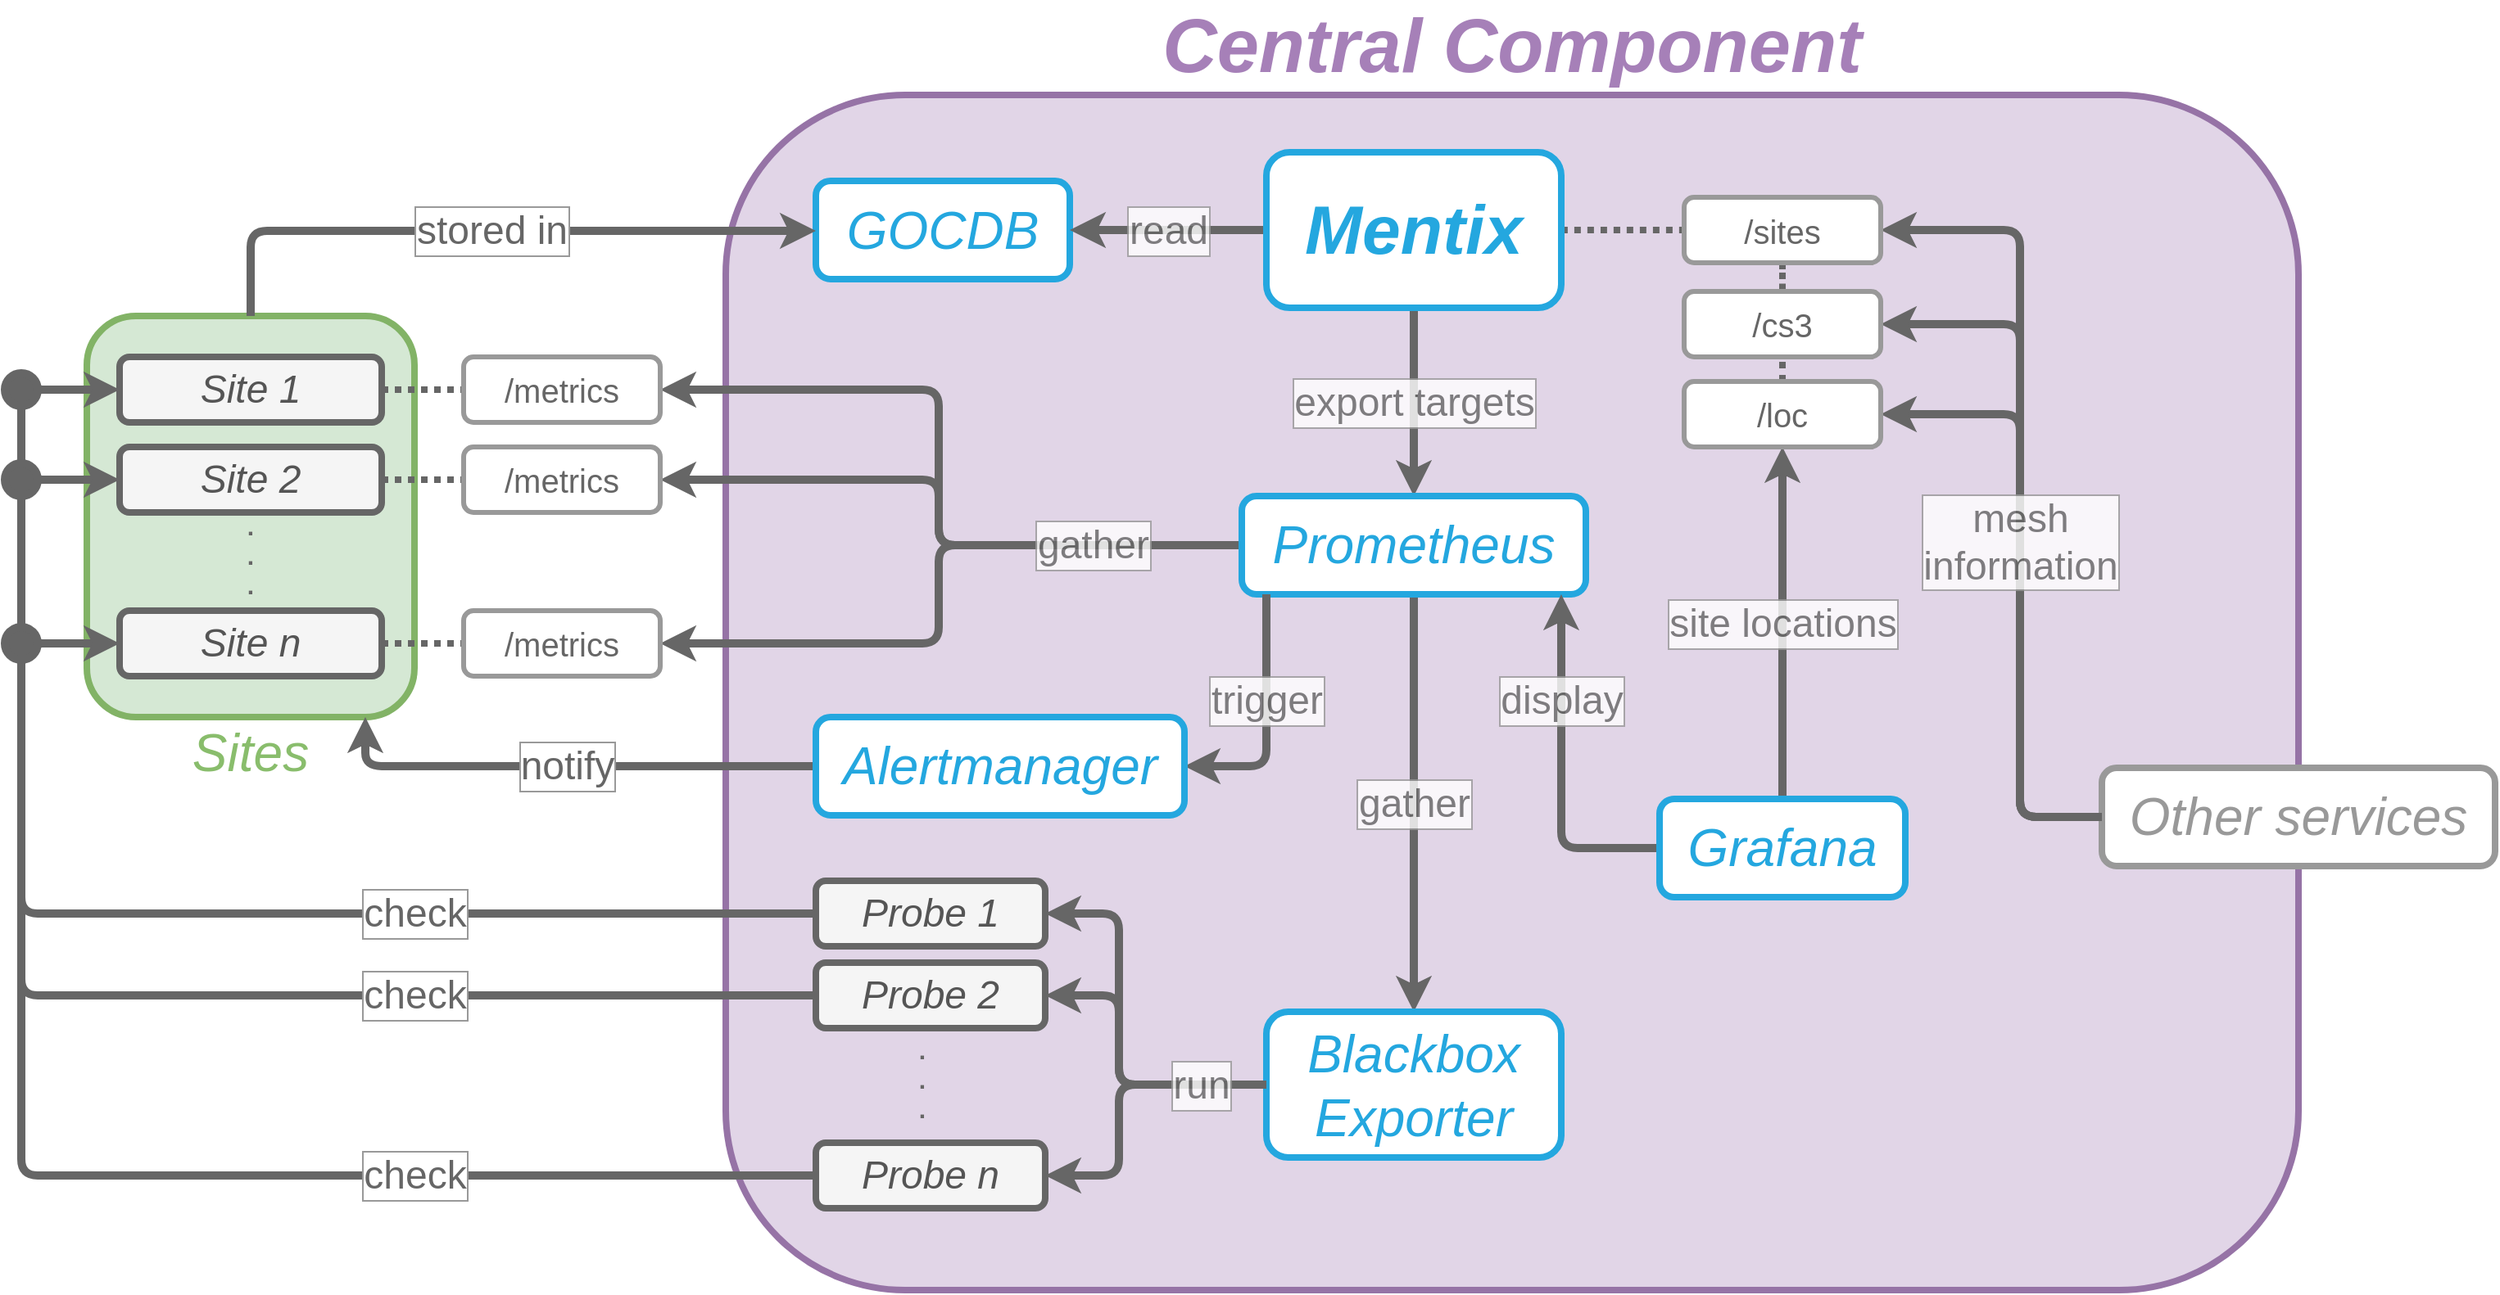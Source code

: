 <mxfile version="16.1.2" type="device"><diagram id="0GqbnY_jgEL8ghso0hZR" name="Full"><mxGraphModel dx="1102" dy="1025" grid="1" gridSize="10" guides="1" tooltips="1" connect="1" arrows="1" fold="1" page="1" pageScale="1" pageWidth="1920" pageHeight="1200" math="0" shadow="0"><root><mxCell id="0"/><mxCell id="1" parent="0"/><mxCell id="9auX-GpfJVeED8puNMvx-1" value="Sites" style="whiteSpace=wrap;html=1;fontStyle=2;horizontal=1;verticalAlign=top;fontSize=32;rounded=1;strokeColor=#82b366;strokeWidth=4;sketch=0;fillColor=#d5e8d4;labelPosition=center;verticalLabelPosition=bottom;align=center;labelBackgroundColor=none;fontColor=#89BD6C;spacingTop=-4;" parent="1" vertex="1"><mxGeometry x="400" y="445" width="200" height="245" as="geometry"/></mxCell><mxCell id="9auX-GpfJVeED8puNMvx-13" style="edgeStyle=orthogonalEdgeStyle;curved=0;sketch=0;orthogonalLoop=1;jettySize=auto;html=1;fontSize=20;dashed=1;dashPattern=1 1;endArrow=none;endFill=0;strokeColor=#666666;strokeWidth=4;exitX=1;exitY=0.5;exitDx=0;exitDy=0;entryX=0;entryY=0.5;entryDx=0;entryDy=0;" parent="1" source="2LYh9StFoJfOtCkSM7nn-36" target="2LYh9StFoJfOtCkSM7nn-59" edge="1"><mxGeometry relative="1" as="geometry"><mxPoint x="620" y="505" as="sourcePoint"/><mxPoint x="620" y="490" as="targetPoint"/></mxGeometry></mxCell><mxCell id="9auX-GpfJVeED8puNMvx-15" style="edgeStyle=orthogonalEdgeStyle;curved=0;sketch=0;orthogonalLoop=1;jettySize=auto;html=1;dashed=1;dashPattern=1 1;endArrow=none;endFill=0;fontSize=20;strokeColor=#666666;strokeWidth=4;exitX=1;exitY=0.5;exitDx=0;exitDy=0;entryX=0;entryY=0.5;entryDx=0;entryDy=0;" parent="1" source="2LYh9StFoJfOtCkSM7nn-37" target="2LYh9StFoJfOtCkSM7nn-34" edge="1"><mxGeometry relative="1" as="geometry"><mxPoint x="620" y="555" as="sourcePoint"/><mxPoint x="650" y="555" as="targetPoint"/></mxGeometry></mxCell><mxCell id="9auX-GpfJVeED8puNMvx-17" style="edgeStyle=orthogonalEdgeStyle;curved=0;sketch=0;orthogonalLoop=1;jettySize=auto;html=1;dashed=1;dashPattern=1 1;endArrow=none;endFill=0;fontSize=20;strokeColor=#666666;strokeWidth=4;entryX=0;entryY=0.5;entryDx=0;entryDy=0;" parent="1" source="9auX-GpfJVeED8puNMvx-4" target="2LYh9StFoJfOtCkSM7nn-33" edge="1"><mxGeometry relative="1" as="geometry"><mxPoint x="650" y="645" as="targetPoint"/></mxGeometry></mxCell><mxCell id="9auX-GpfJVeED8puNMvx-4" value="Site n" style="whiteSpace=wrap;html=1;sketch=0;fontSize=24;rounded=1;shadow=0;strokeColor=#666666;strokeWidth=4;glass=0;fontStyle=2;fontColor=#555555;fillColor=#f5f5f5;" parent="1" vertex="1"><mxGeometry x="420" y="625" width="160" height="40" as="geometry"/></mxCell><mxCell id="9auX-GpfJVeED8puNMvx-5" value=".&lt;br style=&quot;font-size: 15px;&quot;&gt;.&lt;br style=&quot;font-size: 15px;&quot;&gt;." style="text;html=1;strokeColor=none;fillColor=none;align=center;verticalAlign=middle;whiteSpace=wrap;sketch=0;fontStyle=1;fontSize=15;fontColor=#666666;" parent="1" vertex="1"><mxGeometry x="470" y="571" width="60" height="40" as="geometry"/></mxCell><mxCell id="9auX-GpfJVeED8puNMvx-8" value="Central Component" style="whiteSpace=wrap;html=1;sketch=0;fontSize=46;verticalAlign=bottom;fontStyle=3;fillColor=#e1d5e7;strokeColor=#9673a6;strokeWidth=4;rounded=1;fontColor=#A680B8;labelPosition=center;verticalLabelPosition=top;align=center;" parent="1" vertex="1"><mxGeometry x="790" y="310" width="960" height="730" as="geometry"/></mxCell><mxCell id="9auX-GpfJVeED8puNMvx-9" value="GOCDB" style="whiteSpace=wrap;html=1;sketch=0;fontSize=32;fontStyle=2;rounded=1;fontColor=#24A7DF;strokeColor=#24A7DF;strokeWidth=4;" parent="1" vertex="1"><mxGeometry x="845" y="362.5" width="155" height="60" as="geometry"/></mxCell><mxCell id="9auX-GpfJVeED8puNMvx-19" value="read" style="edgeStyle=orthogonalEdgeStyle;curved=0;sketch=0;orthogonalLoop=1;jettySize=auto;html=1;endArrow=classic;fontSize=24;fontColor=#666666;fontStyle=0;strokeColor=#666666;strokeWidth=5;textOpacity=80;labelBorderColor=#999999;spacing=2;spacingTop=0;" parent="1" source="9auX-GpfJVeED8puNMvx-18" target="9auX-GpfJVeED8puNMvx-9" edge="1"><mxGeometry relative="1" as="geometry"/></mxCell><mxCell id="9auX-GpfJVeED8puNMvx-23" style="edgeStyle=orthogonalEdgeStyle;curved=1;sketch=0;orthogonalLoop=1;jettySize=auto;html=1;dashed=1;dashPattern=1 1;endArrow=none;endFill=0;fontSize=20;strokeWidth=4;strokeColor=#666666;" parent="1" source="9auX-GpfJVeED8puNMvx-18" target="2LYh9StFoJfOtCkSM7nn-56" edge="1"><mxGeometry relative="1" as="geometry"><mxPoint x="1310" y="375" as="targetPoint"/></mxGeometry></mxCell><mxCell id="9auX-GpfJVeED8puNMvx-28" value="export targets" style="edgeStyle=orthogonalEdgeStyle;curved=1;sketch=0;orthogonalLoop=1;jettySize=auto;endArrow=classic;fontSize=24;strokeColor=#666666;strokeWidth=5;labelBackgroundColor=#ffffff;labelBorderColor=#999999;fontColor=#666666;spacingTop=0;spacing=2;fontStyle=0;textOpacity=80;html=1;" parent="1" source="9auX-GpfJVeED8puNMvx-18" target="9auX-GpfJVeED8puNMvx-26" edge="1"><mxGeometry relative="1" as="geometry"/></mxCell><mxCell id="9auX-GpfJVeED8puNMvx-18" value="Mentix" style="whiteSpace=wrap;html=1;sketch=0;fontSize=42;fontStyle=3;strokeColor=#24A7DF;rounded=1;strokeWidth=4;fontColor=#24A7DF;" parent="1" vertex="1"><mxGeometry x="1120" y="345" width="180" height="95" as="geometry"/></mxCell><mxCell id="9auX-GpfJVeED8puNMvx-24" style="edgeStyle=orthogonalEdgeStyle;curved=0;sketch=0;orthogonalLoop=1;jettySize=auto;html=1;dashed=1;endArrow=none;endFill=0;fontSize=20;strokeColor=#666666;strokeWidth=4;entryX=0.5;entryY=0;entryDx=0;entryDy=0;dashPattern=1 4;" parent="1" source="2LYh9StFoJfOtCkSM7nn-56" target="2LYh9StFoJfOtCkSM7nn-57" edge="1"><mxGeometry relative="1" as="geometry"><mxPoint x="1370" y="418" as="sourcePoint"/><mxPoint x="1370" y="428" as="targetPoint"/></mxGeometry></mxCell><mxCell id="9auX-GpfJVeED8puNMvx-25" style="edgeStyle=orthogonalEdgeStyle;curved=0;sketch=0;orthogonalLoop=1;jettySize=auto;html=1;dashed=1;dashPattern=1 1;endArrow=none;endFill=0;fontSize=20;strokeColor=#666666;strokeWidth=4;entryX=0.5;entryY=1;entryDx=0;entryDy=0;exitX=0.5;exitY=0;exitDx=0;exitDy=0;" parent="1" source="2LYh9StFoJfOtCkSM7nn-58" target="2LYh9StFoJfOtCkSM7nn-57" edge="1"><mxGeometry relative="1" as="geometry"><mxPoint x="1370" y="445" as="sourcePoint"/><mxPoint x="1370" y="455" as="targetPoint"/></mxGeometry></mxCell><mxCell id="9auX-GpfJVeED8puNMvx-40" style="edgeStyle=orthogonalEdgeStyle;curved=0;sketch=0;orthogonalLoop=1;jettySize=auto;html=1;entryX=1;entryY=0.5;entryDx=0;entryDy=0;fontSize=24;fontColor=#666666;fontStyle=0;strokeColor=#666666;strokeWidth=5;textOpacity=80;labelBorderColor=#999999;spacing=2;spacingTop=0;" parent="1" source="9auX-GpfJVeED8puNMvx-26" target="2LYh9StFoJfOtCkSM7nn-34" edge="1"><mxGeometry relative="1" as="geometry"><mxPoint x="810" y="505" as="targetPoint"/><Array as="points"><mxPoint x="920" y="585"/><mxPoint x="920" y="545"/></Array></mxGeometry></mxCell><mxCell id="9auX-GpfJVeED8puNMvx-41" style="edgeStyle=orthogonalEdgeStyle;curved=0;sketch=0;orthogonalLoop=1;jettySize=auto;html=1;entryX=1;entryY=0.5;entryDx=0;entryDy=0;fontSize=24;fontColor=#666666;fontStyle=0;strokeColor=#666666;strokeWidth=5;textOpacity=80;labelBorderColor=#999999;spacing=2;spacingTop=0;" parent="1" source="9auX-GpfJVeED8puNMvx-26" target="2LYh9StFoJfOtCkSM7nn-59" edge="1"><mxGeometry relative="1" as="geometry"><mxPoint x="810" y="555" as="targetPoint"/><Array as="points"><mxPoint x="920" y="585"/><mxPoint x="920" y="490"/></Array></mxGeometry></mxCell><mxCell id="9auX-GpfJVeED8puNMvx-42" value="gather" style="edgeStyle=orthogonalEdgeStyle;curved=0;sketch=0;orthogonalLoop=1;jettySize=auto;html=1;entryX=1;entryY=0.5;entryDx=0;entryDy=0;fontSize=24;fontColor=#666666;fontStyle=0;strokeColor=#666666;strokeWidth=5;textOpacity=80;labelBorderColor=#999999;spacing=2;spacingTop=0;" parent="1" source="9auX-GpfJVeED8puNMvx-26" target="2LYh9StFoJfOtCkSM7nn-33" edge="1"><mxGeometry x="-0.562" relative="1" as="geometry"><mxPoint as="offset"/><mxPoint x="810" y="645" as="targetPoint"/><Array as="points"><mxPoint x="920" y="585"/><mxPoint x="920" y="645"/></Array></mxGeometry></mxCell><mxCell id="1ePHsnJuoTyaxkFrne7--3" value="gather" style="edgeStyle=orthogonalEdgeStyle;curved=0;sketch=0;orthogonalLoop=1;jettySize=auto;html=1;fontSize=24;fontColor=#666666;fontStyle=0;strokeColor=#666666;strokeWidth=5;textOpacity=80;labelBorderColor=#999999;spacing=2;spacingTop=0;" parent="1" source="9auX-GpfJVeED8puNMvx-26" target="1ePHsnJuoTyaxkFrne7--1" edge="1"><mxGeometry relative="1" as="geometry"/></mxCell><mxCell id="9auX-GpfJVeED8puNMvx-26" value="Prometheus" style="whiteSpace=wrap;html=1;sketch=0;fontSize=32;fontStyle=2;rounded=1;fontColor=#24A7DF;strokeColor=#24A7DF;strokeWidth=4;" parent="1" vertex="1"><mxGeometry x="1105" y="555" width="210" height="60" as="geometry"/></mxCell><mxCell id="9auX-GpfJVeED8puNMvx-34" value="display" style="edgeStyle=orthogonalEdgeStyle;sketch=0;orthogonalLoop=1;jettySize=auto;html=1;fontSize=24;fontColor=#666666;fontStyle=0;strokeColor=#666666;strokeWidth=5;textOpacity=80;labelBorderColor=#999999;spacing=2;spacingTop=0;rounded=1;" parent="1" source="9auX-GpfJVeED8puNMvx-32" edge="1"><mxGeometry x="0.395" relative="1" as="geometry"><mxPoint x="1300" y="615" as="targetPoint"/><Array as="points"><mxPoint x="1300" y="770"/><mxPoint x="1300" y="615"/></Array><mxPoint as="offset"/></mxGeometry></mxCell><mxCell id="TegYk5KuE8q3PdGcmTye-1" value="site locations" style="edgeStyle=orthogonalEdgeStyle;curved=1;sketch=0;orthogonalLoop=1;jettySize=auto;html=1;fontSize=24;fontColor=#666666;fontStyle=0;strokeColor=#666666;strokeWidth=5;textOpacity=80;labelBorderColor=#999999;spacing=2;spacingTop=0;entryX=0.5;entryY=1;entryDx=0;entryDy=0;" parent="1" source="9auX-GpfJVeED8puNMvx-32" target="2LYh9StFoJfOtCkSM7nn-58" edge="1"><mxGeometry relative="1" as="geometry"><mxPoint x="1370" y="495" as="targetPoint"/></mxGeometry></mxCell><mxCell id="9auX-GpfJVeED8puNMvx-32" value="Grafana" style="whiteSpace=wrap;html=1;sketch=0;fontSize=32;fontStyle=2;rounded=1;fontColor=#24A7DF;strokeColor=#24A7DF;strokeWidth=4;" parent="1" vertex="1"><mxGeometry x="1360" y="740" width="150" height="60" as="geometry"/></mxCell><mxCell id="9auX-GpfJVeED8puNMvx-45" style="edgeStyle=orthogonalEdgeStyle;curved=0;sketch=0;orthogonalLoop=1;jettySize=auto;html=1;entryX=1;entryY=0.5;entryDx=0;entryDy=0;fontSize=24;fontColor=#666666;fontStyle=0;strokeColor=#666666;strokeWidth=5;textOpacity=80;labelBorderColor=#999999;spacing=2;spacingTop=0;" parent="1" source="9auX-GpfJVeED8puNMvx-38" target="2LYh9StFoJfOtCkSM7nn-58" edge="1"><mxGeometry relative="1" as="geometry"><Array as="points"><mxPoint x="1580" y="751"/><mxPoint x="1580" y="505"/></Array><mxPoint x="1430" y="475" as="targetPoint"/></mxGeometry></mxCell><mxCell id="2LYh9StFoJfOtCkSM7nn-60" style="edgeStyle=orthogonalEdgeStyle;curved=0;sketch=0;orthogonalLoop=1;jettySize=auto;html=1;entryX=1;entryY=0.5;entryDx=0;entryDy=0;strokeColor=#666666;strokeWidth=5;fontSize=24;fontColor=#666666;" parent="1" source="9auX-GpfJVeED8puNMvx-38" target="2LYh9StFoJfOtCkSM7nn-56" edge="1"><mxGeometry relative="1" as="geometry"><Array as="points"><mxPoint x="1580" y="751"/><mxPoint x="1580" y="393"/></Array></mxGeometry></mxCell><mxCell id="9auX-GpfJVeED8puNMvx-38" value="Other services" style="whiteSpace=wrap;html=1;sketch=0;fontSize=32;fontStyle=2;rounded=1;strokeWidth=4;strokeColor=#999999;fontColor=#999999;" parent="1" vertex="1"><mxGeometry x="1630" y="721" width="240" height="60" as="geometry"/></mxCell><mxCell id="9auX-GpfJVeED8puNMvx-39" value="mesh&lt;br&gt;information" style="edgeStyle=orthogonalEdgeStyle;curved=0;sketch=0;orthogonalLoop=1;jettySize=auto;html=1;fontSize=24;fontColor=#666666;fontStyle=0;strokeColor=#666666;strokeWidth=5;textOpacity=80;labelBorderColor=#999999;spacing=2;spacingTop=0;entryX=1;entryY=0.5;entryDx=0;entryDy=0;" parent="1" source="9auX-GpfJVeED8puNMvx-38" target="2LYh9StFoJfOtCkSM7nn-57" edge="1"><mxGeometry relative="1" as="geometry"><Array as="points"><mxPoint x="1580" y="751"/><mxPoint x="1580" y="450"/></Array><mxPoint x="1430" y="425" as="targetPoint"/></mxGeometry></mxCell><mxCell id="1ePHsnJuoTyaxkFrne7--10" style="edgeStyle=orthogonalEdgeStyle;curved=0;sketch=0;orthogonalLoop=1;jettySize=auto;html=1;fontSize=24;fontColor=#666666;fontStyle=0;strokeColor=#666666;strokeWidth=5;textOpacity=80;labelBorderColor=#999999;spacing=2;spacingTop=0;entryX=1;entryY=0.5;entryDx=0;entryDy=0;exitX=0;exitY=0.5;exitDx=0;exitDy=0;" parent="1" source="1ePHsnJuoTyaxkFrne7--1" target="2LYh9StFoJfOtCkSM7nn-31" edge="1"><mxGeometry relative="1" as="geometry"><mxPoint x="980" y="821" as="targetPoint"/><Array as="points"><mxPoint x="1030" y="915"/><mxPoint x="1030" y="860"/></Array></mxGeometry></mxCell><mxCell id="1ePHsnJuoTyaxkFrne7--11" style="edgeStyle=orthogonalEdgeStyle;curved=0;sketch=0;orthogonalLoop=1;jettySize=auto;html=1;entryX=1;entryY=0.5;entryDx=0;entryDy=0;fontSize=24;fontColor=#666666;fontStyle=0;strokeColor=#666666;strokeWidth=5;textOpacity=80;labelBorderColor=#999999;spacing=2;spacingTop=0;exitX=0;exitY=0.5;exitDx=0;exitDy=0;" parent="1" source="1ePHsnJuoTyaxkFrne7--1" target="2LYh9StFoJfOtCkSM7nn-30" edge="1"><mxGeometry relative="1" as="geometry"><mxPoint x="980" y="775" as="targetPoint"/><Array as="points"><mxPoint x="1030" y="915"/><mxPoint x="1030" y="810"/></Array></mxGeometry></mxCell><mxCell id="1ePHsnJuoTyaxkFrne7--1" value="Blackbox&lt;br&gt;Exporter" style="whiteSpace=wrap;html=1;sketch=0;fontSize=32;fontStyle=2;rounded=1;fontColor=#24A7DF;strokeColor=#24A7DF;strokeWidth=4;" parent="1" vertex="1"><mxGeometry x="1120" y="870" width="180" height="89" as="geometry"/></mxCell><mxCell id="2LYh9StFoJfOtCkSM7nn-17" value="run" style="edgeStyle=orthogonalEdgeStyle;curved=0;sketch=0;orthogonalLoop=1;jettySize=auto;html=1;fontSize=24;fontColor=#666666;fontStyle=0;strokeColor=#666666;strokeWidth=5;textOpacity=80;labelBorderColor=#999999;spacing=2;spacingTop=0;entryX=1;entryY=0.5;entryDx=0;entryDy=0;exitX=0;exitY=0.5;exitDx=0;exitDy=0;" parent="1" source="1ePHsnJuoTyaxkFrne7--1" target="2LYh9StFoJfOtCkSM7nn-32" edge="1"><mxGeometry x="-0.58" relative="1" as="geometry"><mxPoint as="offset"/><mxPoint x="1070" y="861" as="sourcePoint"/><mxPoint x="980" y="911" as="targetPoint"/><Array as="points"><mxPoint x="1030" y="915"/><mxPoint x="1030" y="970"/></Array></mxGeometry></mxCell><mxCell id="2LYh9StFoJfOtCkSM7nn-30" value="Probe 1" style="whiteSpace=wrap;html=1;sketch=0;fontSize=24;strokeWidth=4;strokeColor=#666666;glass=0;rounded=1;shadow=0;fontStyle=2;fontColor=#555555;fillColor=#f5f5f5;" parent="1" vertex="1"><mxGeometry x="845" y="790" width="140" height="40" as="geometry"/></mxCell><mxCell id="2LYh9StFoJfOtCkSM7nn-31" value="Probe 2" style="whiteSpace=wrap;html=1;sketch=0;fontSize=24;strokeWidth=4;strokeColor=#666666;glass=0;rounded=1;shadow=0;fontStyle=2;fontColor=#555555;fillColor=#f5f5f5;" parent="1" vertex="1"><mxGeometry x="845" y="840" width="140" height="40" as="geometry"/></mxCell><mxCell id="2LYh9StFoJfOtCkSM7nn-32" value="Probe n" style="whiteSpace=wrap;html=1;sketch=0;fontSize=24;strokeWidth=4;strokeColor=#666666;glass=0;rounded=1;shadow=0;fontStyle=2;fontColor=#555555;fillColor=#f5f5f5;" parent="1" vertex="1"><mxGeometry x="845" y="950" width="140" height="40" as="geometry"/></mxCell><mxCell id="2LYh9StFoJfOtCkSM7nn-33" value="/metrics" style="whiteSpace=wrap;html=1;sketch=0;fontSize=20;strokeWidth=3;strokeColor=#999999;glass=0;rounded=1;shadow=0;fontColor=#666666;" parent="1" vertex="1"><mxGeometry x="630" y="625" width="120" height="40" as="geometry"/></mxCell><mxCell id="2LYh9StFoJfOtCkSM7nn-34" value="/metrics" style="whiteSpace=wrap;html=1;sketch=0;fontSize=20;strokeWidth=3;strokeColor=#999999;glass=0;rounded=1;shadow=0;fontColor=#666666;" parent="1" vertex="1"><mxGeometry x="630" y="525" width="120" height="40" as="geometry"/></mxCell><mxCell id="2LYh9StFoJfOtCkSM7nn-36" value="Site 1" style="whiteSpace=wrap;html=1;sketch=0;fontSize=24;rounded=1;shadow=0;strokeColor=#666666;strokeWidth=4;glass=0;fontStyle=2;fillColor=#f5f5f5;fontColor=#555555;" parent="1" vertex="1"><mxGeometry x="420" y="470" width="160" height="40" as="geometry"/></mxCell><mxCell id="2LYh9StFoJfOtCkSM7nn-37" value="Site 2" style="whiteSpace=wrap;html=1;sketch=0;fontSize=24;rounded=1;shadow=0;strokeColor=#666666;strokeWidth=4;glass=0;fontStyle=2;fontColor=#555555;fillColor=#f5f5f5;" parent="1" vertex="1"><mxGeometry x="420" y="525" width="160" height="40" as="geometry"/></mxCell><mxCell id="1ePHsnJuoTyaxkFrne7--20" value="check" style="edgeStyle=orthogonalEdgeStyle;curved=0;sketch=0;orthogonalLoop=1;jettySize=auto;html=1;entryX=0;entryY=0.5;entryDx=0;entryDy=0;fontSize=24;fontColor=#666666;fontStyle=0;strokeColor=#666666;strokeWidth=5;labelBorderColor=#999999;spacing=2;spacingTop=0;exitX=0;exitY=0.5;exitDx=0;exitDy=0;" parent="1" source="2LYh9StFoJfOtCkSM7nn-32" target="2LYh9StFoJfOtCkSM7nn-36" edge="1"><mxGeometry x="-0.522" relative="1" as="geometry"><Array as="points"><mxPoint x="360" y="970"/><mxPoint x="360" y="490"/></Array><mxPoint as="offset"/><mxPoint x="800" y="861" as="sourcePoint"/></mxGeometry></mxCell><mxCell id="1ePHsnJuoTyaxkFrne7--17" value="check" style="edgeStyle=orthogonalEdgeStyle;curved=0;sketch=0;orthogonalLoop=1;jettySize=auto;html=1;entryX=0;entryY=0.5;entryDx=0;entryDy=0;fontSize=24;fontColor=#666666;fontStyle=0;strokeColor=#666666;strokeWidth=5;labelBorderColor=#999999;spacing=2;spacingTop=0;exitX=0;exitY=0.5;exitDx=0;exitDy=0;" parent="1" source="2LYh9StFoJfOtCkSM7nn-31" target="2LYh9StFoJfOtCkSM7nn-37" edge="1"><mxGeometry x="-0.43" relative="1" as="geometry"><Array as="points"><mxPoint x="360" y="860"/><mxPoint x="360" y="545"/></Array><mxPoint as="offset"/><mxPoint x="800" y="771" as="sourcePoint"/></mxGeometry></mxCell><mxCell id="1ePHsnJuoTyaxkFrne7--14" value="check" style="edgeStyle=orthogonalEdgeStyle;curved=0;sketch=0;orthogonalLoop=1;jettySize=auto;html=1;fontSize=24;fontColor=#666666;fontStyle=0;strokeColor=#666666;strokeWidth=5;labelBorderColor=#999999;spacing=2;spacingTop=0;entryX=0;entryY=0.5;entryDx=0;entryDy=0;exitX=0;exitY=0.5;exitDx=0;exitDy=0;" parent="1" source="2LYh9StFoJfOtCkSM7nn-30" target="9auX-GpfJVeED8puNMvx-4" edge="1"><mxGeometry x="-0.31" relative="1" as="geometry"><Array as="points"><mxPoint x="360" y="810"/><mxPoint x="360" y="645"/></Array><mxPoint as="offset"/><mxPoint x="800" y="725" as="sourcePoint"/></mxGeometry></mxCell><mxCell id="2LYh9StFoJfOtCkSM7nn-45" value=".&lt;br style=&quot;font-size: 15px;&quot;&gt;.&lt;br style=&quot;font-size: 15px;&quot;&gt;." style="text;html=1;strokeColor=none;fillColor=none;align=center;verticalAlign=middle;whiteSpace=wrap;sketch=0;fontStyle=1;fontSize=15;fontColor=#666666;" parent="1" vertex="1"><mxGeometry x="880" y="891" width="60" height="40" as="geometry"/></mxCell><mxCell id="2LYh9StFoJfOtCkSM7nn-46" value="" style="ellipse;whiteSpace=wrap;html=1;aspect=fixed;rounded=1;labelBackgroundColor=#ffffff;sketch=0;strokeColor=#666666;strokeWidth=5;fontSize=24;fontColor=#666666;fontStyle=0;textOpacity=80;labelBorderColor=#999999;spacing=2;spacingTop=0;endArrow=classic;fillColor=#666666;" parent="1" vertex="1"><mxGeometry x="350" y="480" width="20" height="20" as="geometry"/></mxCell><mxCell id="2LYh9StFoJfOtCkSM7nn-50" value="" style="ellipse;whiteSpace=wrap;html=1;aspect=fixed;rounded=1;labelBackgroundColor=#ffffff;sketch=0;strokeColor=#666666;strokeWidth=5;fontSize=24;fontColor=#666666;fontStyle=0;textOpacity=80;labelBorderColor=#999999;spacing=2;spacingTop=0;endArrow=classic;fillColor=#666666;" parent="1" vertex="1"><mxGeometry x="350" y="535" width="20" height="20" as="geometry"/></mxCell><mxCell id="2LYh9StFoJfOtCkSM7nn-54" value="" style="ellipse;whiteSpace=wrap;html=1;aspect=fixed;rounded=1;labelBackgroundColor=#ffffff;sketch=0;strokeColor=#666666;strokeWidth=5;fontSize=24;fontColor=#666666;fontStyle=0;textOpacity=80;labelBorderColor=#999999;spacing=2;spacingTop=0;endArrow=classic;fillColor=#666666;" parent="1" vertex="1"><mxGeometry x="350" y="635" width="20" height="20" as="geometry"/></mxCell><mxCell id="2LYh9StFoJfOtCkSM7nn-56" value="/sites" style="whiteSpace=wrap;sketch=0;fontSize=20;strokeWidth=3;strokeColor=#999999;glass=0;rounded=1;shadow=0;html=1;fontColor=#666666;" parent="1" vertex="1"><mxGeometry x="1375" y="372.5" width="120" height="40" as="geometry"/></mxCell><mxCell id="2LYh9StFoJfOtCkSM7nn-57" value="/cs3" style="whiteSpace=wrap;html=1;sketch=0;fontSize=20;strokeWidth=3;strokeColor=#999999;glass=0;rounded=1;shadow=0;fontColor=#666666;" parent="1" vertex="1"><mxGeometry x="1375" y="430" width="120" height="40" as="geometry"/></mxCell><mxCell id="2LYh9StFoJfOtCkSM7nn-58" value="&lt;span style=&quot;font-size: 20px&quot;&gt;/loc&lt;br style=&quot;font-size: 20px&quot;&gt;&lt;/span&gt;" style="whiteSpace=wrap;html=1;sketch=0;fontSize=20;fontStyle=0;strokeWidth=3;strokeColor=#999999;glass=0;rounded=1;shadow=0;fontColor=#666666;" parent="1" vertex="1"><mxGeometry x="1375" y="485" width="120" height="40" as="geometry"/></mxCell><mxCell id="2LYh9StFoJfOtCkSM7nn-59" value="/metrics" style="whiteSpace=wrap;html=1;sketch=0;fontSize=20;strokeColor=#999999;strokeWidth=3;glass=0;rounded=1;shadow=0;fontColor=#666666;" parent="1" vertex="1"><mxGeometry x="630" y="470" width="120" height="40" as="geometry"/></mxCell><mxCell id="9auX-GpfJVeED8puNMvx-11" value="stored in" style="edgeStyle=orthogonalEdgeStyle;curved=0;sketch=0;orthogonalLoop=1;jettySize=auto;html=1;fontSize=24;exitX=0.5;exitY=0;exitDx=0;exitDy=0;fontColor=#666666;fontStyle=0;strokeColor=#666666;strokeWidth=5;labelBorderColor=#999999;spacing=2;spacingTop=0;" parent="1" source="9auX-GpfJVeED8puNMvx-1" target="9auX-GpfJVeED8puNMvx-9" edge="1"><mxGeometry relative="1" as="geometry"><Array as="points"><mxPoint x="500" y="393"/></Array></mxGeometry></mxCell><mxCell id="zOcy9H5EkbKJfA9eOCZK-2" value="trigger" style="edgeStyle=orthogonalEdgeStyle;rounded=1;orthogonalLoop=1;jettySize=auto;html=1;fontSize=24;fontColor=#666666;fontStyle=0;strokeColor=#666666;strokeWidth=5;textOpacity=80;labelBorderColor=#999999;spacing=2;spacingTop=0;sketch=0;startArrow=classic;startFill=1;endArrow=none;endFill=0;" parent="1" target="9auX-GpfJVeED8puNMvx-26" edge="1"><mxGeometry x="0.161" relative="1" as="geometry"><mxPoint x="1070" y="720" as="sourcePoint"/><Array as="points"><mxPoint x="1120" y="720"/></Array><mxPoint as="offset"/></mxGeometry></mxCell><mxCell id="zOcy9H5EkbKJfA9eOCZK-3" value="notify" style="edgeStyle=orthogonalEdgeStyle;rounded=1;orthogonalLoop=1;jettySize=auto;html=1;entryX=0.85;entryY=1;entryDx=0;entryDy=0;endArrow=classic;fontSize=24;fontColor=#666666;fontStyle=0;strokeColor=#666666;strokeWidth=5;labelBorderColor=#999999;spacing=2;spacingTop=0;sketch=0;entryPerimeter=0;" parent="1" source="zOcy9H5EkbKJfA9eOCZK-1" target="9auX-GpfJVeED8puNMvx-1" edge="1"><mxGeometry relative="1" as="geometry"/></mxCell><mxCell id="zOcy9H5EkbKJfA9eOCZK-1" value="Alertmanager" style="whiteSpace=wrap;html=1;sketch=0;fontSize=32;fontStyle=2;rounded=1;fontColor=#24A7DF;strokeColor=#24A7DF;strokeWidth=4;" parent="1" vertex="1"><mxGeometry x="845" y="690" width="225" height="60" as="geometry"/></mxCell></root></mxGraphModel></diagram></mxfile>